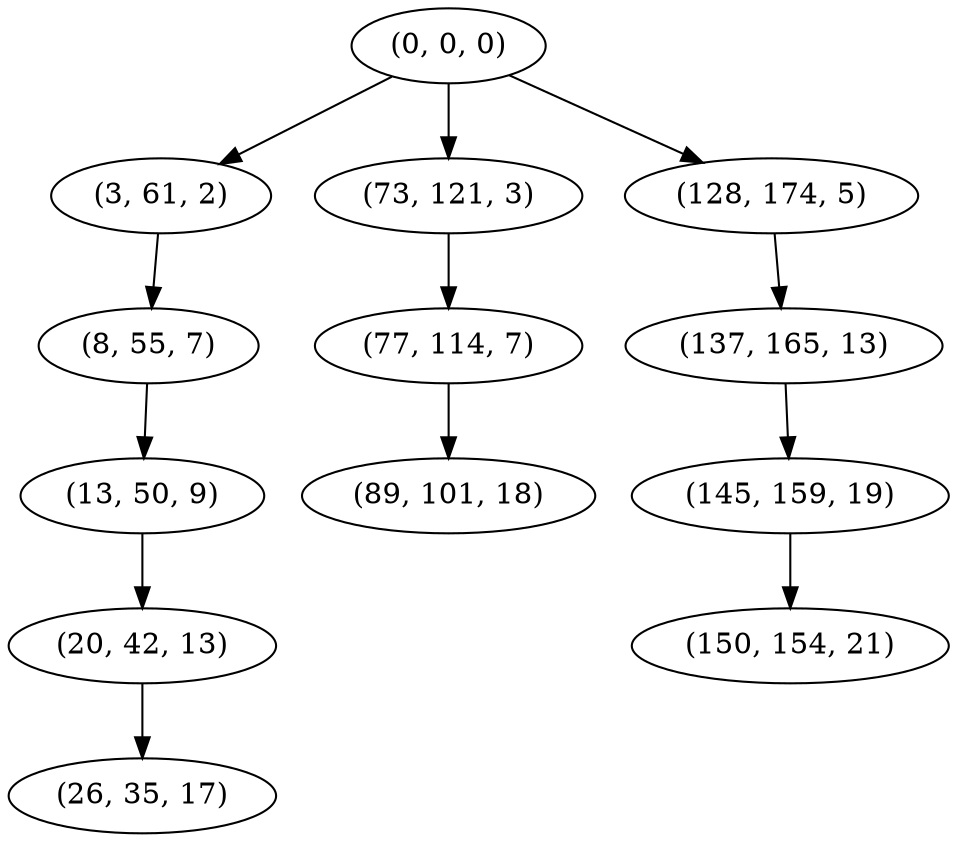 digraph tree {
    "(0, 0, 0)";
    "(3, 61, 2)";
    "(8, 55, 7)";
    "(13, 50, 9)";
    "(20, 42, 13)";
    "(26, 35, 17)";
    "(73, 121, 3)";
    "(77, 114, 7)";
    "(89, 101, 18)";
    "(128, 174, 5)";
    "(137, 165, 13)";
    "(145, 159, 19)";
    "(150, 154, 21)";
    "(0, 0, 0)" -> "(3, 61, 2)";
    "(0, 0, 0)" -> "(73, 121, 3)";
    "(0, 0, 0)" -> "(128, 174, 5)";
    "(3, 61, 2)" -> "(8, 55, 7)";
    "(8, 55, 7)" -> "(13, 50, 9)";
    "(13, 50, 9)" -> "(20, 42, 13)";
    "(20, 42, 13)" -> "(26, 35, 17)";
    "(73, 121, 3)" -> "(77, 114, 7)";
    "(77, 114, 7)" -> "(89, 101, 18)";
    "(128, 174, 5)" -> "(137, 165, 13)";
    "(137, 165, 13)" -> "(145, 159, 19)";
    "(145, 159, 19)" -> "(150, 154, 21)";
}
